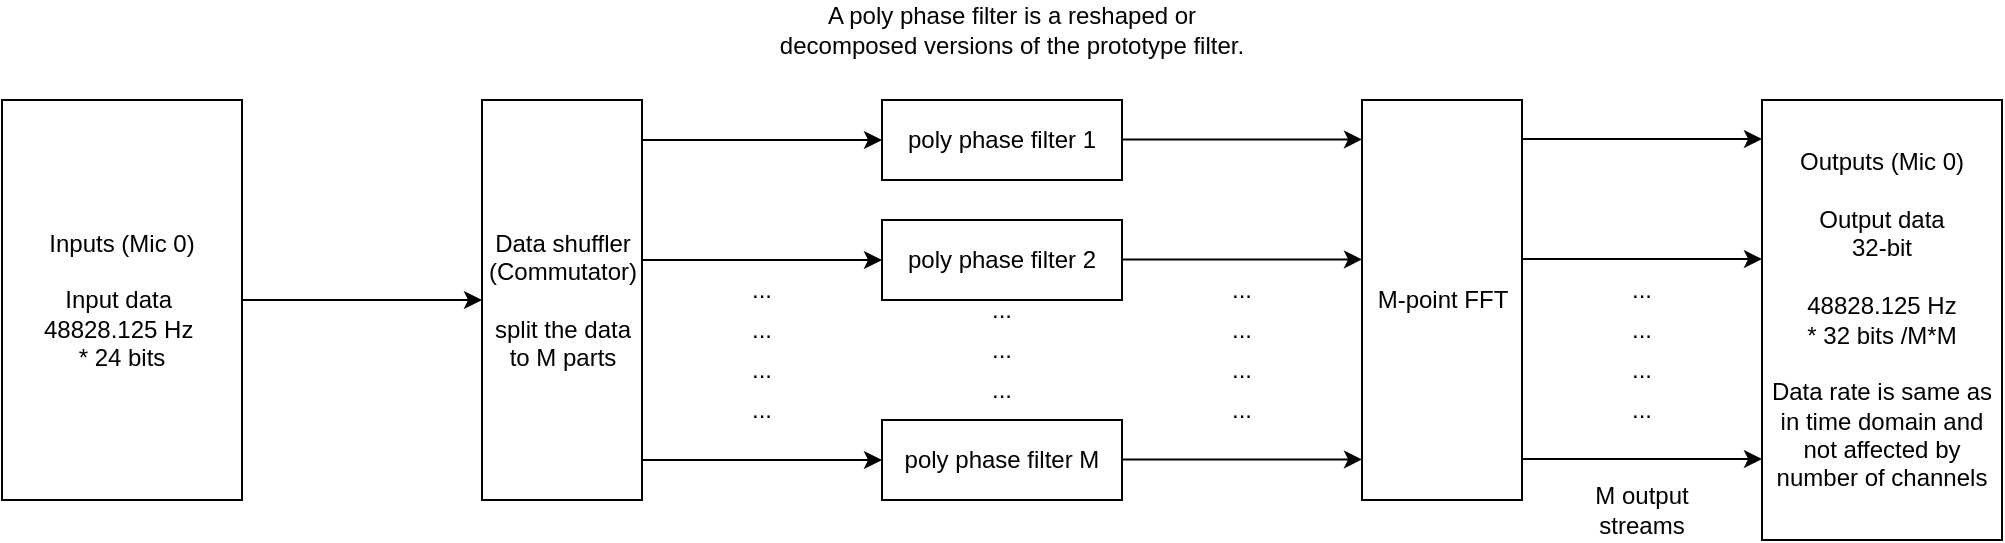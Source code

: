 <mxfile>
    <diagram id="3QlT6DwfzzuYh7fmRo1O" name="Page-1">
        <mxGraphModel dx="1321" dy="1105" grid="1" gridSize="10" guides="1" tooltips="1" connect="1" arrows="1" fold="1" page="1" pageScale="1" pageWidth="1169" pageHeight="827" math="0" shadow="0">
            <root>
                <mxCell id="0"/>
                <mxCell id="1" parent="0"/>
                <mxCell id="2" value="Inputs (Mic 0)&lt;br&gt;&lt;br&gt;&lt;span style=&quot;&quot;&gt;Input data&amp;nbsp;&lt;/span&gt;&lt;br style=&quot;&quot;&gt;&lt;span style=&quot;&quot;&gt;48828.125 Hz&amp;nbsp;&lt;br&gt;&lt;/span&gt;&lt;span style=&quot;&quot;&gt;* 24 bits&lt;/span&gt;" style="rounded=0;whiteSpace=wrap;html=1;" vertex="1" parent="1">
                    <mxGeometry x="80" y="100" width="120" height="200" as="geometry"/>
                </mxCell>
                <mxCell id="4" value="Data shuffler&lt;br&gt;(Commutator)&lt;br&gt;&lt;br&gt;split the data&lt;br&gt;to M parts" style="externalPins=0;recursiveResize=0;shadow=0;dashed=0;align=center;html=1;strokeWidth=1;shape=mxgraph.rtl.abstract.entity;container=1;collapsible=0;kind=sequential;drawPins=0;left=3;right=2;bottom=0;top=0;" vertex="1" parent="1">
                    <mxGeometry x="320" y="100" width="80" height="200" as="geometry"/>
                </mxCell>
                <mxCell id="6" value="" style="endArrow=classic;html=1;" edge="1" parent="1">
                    <mxGeometry width="50" height="50" relative="1" as="geometry">
                        <mxPoint x="200" y="200" as="sourcePoint"/>
                        <mxPoint x="320" y="200" as="targetPoint"/>
                    </mxGeometry>
                </mxCell>
                <mxCell id="8" value="" style="endArrow=classic;html=1;" edge="1" parent="1">
                    <mxGeometry width="50" height="50" relative="1" as="geometry">
                        <mxPoint x="400" y="120" as="sourcePoint"/>
                        <mxPoint x="520" y="120" as="targetPoint"/>
                    </mxGeometry>
                </mxCell>
                <mxCell id="9" value="" style="endArrow=classic;html=1;" edge="1" parent="1">
                    <mxGeometry width="50" height="50" relative="1" as="geometry">
                        <mxPoint x="400" y="180" as="sourcePoint"/>
                        <mxPoint x="520" y="180" as="targetPoint"/>
                    </mxGeometry>
                </mxCell>
                <mxCell id="10" value="" style="endArrow=classic;html=1;" edge="1" parent="1">
                    <mxGeometry width="50" height="50" relative="1" as="geometry">
                        <mxPoint x="400" y="280" as="sourcePoint"/>
                        <mxPoint x="520" y="280" as="targetPoint"/>
                    </mxGeometry>
                </mxCell>
                <mxCell id="12" value="..." style="text;html=1;strokeColor=none;fillColor=none;align=center;verticalAlign=middle;whiteSpace=wrap;rounded=0;" vertex="1" parent="1">
                    <mxGeometry x="430" y="200" width="60" height="30" as="geometry"/>
                </mxCell>
                <mxCell id="13" value="..." style="text;html=1;strokeColor=none;fillColor=none;align=center;verticalAlign=middle;whiteSpace=wrap;rounded=0;" vertex="1" parent="1">
                    <mxGeometry x="430" y="240" width="60" height="30" as="geometry"/>
                </mxCell>
                <mxCell id="14" value="..." style="text;html=1;strokeColor=none;fillColor=none;align=center;verticalAlign=middle;whiteSpace=wrap;rounded=0;" vertex="1" parent="1">
                    <mxGeometry x="430" y="180" width="60" height="30" as="geometry"/>
                </mxCell>
                <mxCell id="15" value="..." style="text;html=1;strokeColor=none;fillColor=none;align=center;verticalAlign=middle;whiteSpace=wrap;rounded=0;" vertex="1" parent="1">
                    <mxGeometry x="430" y="220" width="60" height="30" as="geometry"/>
                </mxCell>
                <mxCell id="17" value="poly phase filter 1" style="rounded=0;whiteSpace=wrap;html=1;" vertex="1" parent="1">
                    <mxGeometry x="520" y="100" width="120" height="40" as="geometry"/>
                </mxCell>
                <mxCell id="18" value="poly phase filter M" style="rounded=0;whiteSpace=wrap;html=1;" vertex="1" parent="1">
                    <mxGeometry x="520" y="260" width="120" height="40" as="geometry"/>
                </mxCell>
                <mxCell id="19" value="poly phase filter 2" style="rounded=0;whiteSpace=wrap;html=1;" vertex="1" parent="1">
                    <mxGeometry x="520" y="160" width="120" height="40" as="geometry"/>
                </mxCell>
                <mxCell id="20" value="..." style="text;html=1;strokeColor=none;fillColor=none;align=center;verticalAlign=middle;whiteSpace=wrap;rounded=0;" vertex="1" parent="1">
                    <mxGeometry x="550" y="210" width="60" height="30" as="geometry"/>
                </mxCell>
                <mxCell id="21" value="..." style="text;html=1;strokeColor=none;fillColor=none;align=center;verticalAlign=middle;whiteSpace=wrap;rounded=0;" vertex="1" parent="1">
                    <mxGeometry x="550" y="230" width="60" height="30" as="geometry"/>
                </mxCell>
                <mxCell id="22" value="..." style="text;html=1;strokeColor=none;fillColor=none;align=center;verticalAlign=middle;whiteSpace=wrap;rounded=0;" vertex="1" parent="1">
                    <mxGeometry x="550" y="190" width="60" height="30" as="geometry"/>
                </mxCell>
                <mxCell id="23" value="M-point FFT" style="externalPins=0;recursiveResize=0;shadow=0;dashed=0;align=center;html=1;strokeWidth=1;shape=mxgraph.rtl.abstract.entity;container=1;collapsible=0;kind=sequential;drawPins=0;left=3;right=2;bottom=0;top=0;" vertex="1" parent="1">
                    <mxGeometry x="760" y="100" width="80" height="200" as="geometry"/>
                </mxCell>
                <mxCell id="25" value="" style="endArrow=classic;html=1;" edge="1" parent="1">
                    <mxGeometry width="50" height="50" relative="1" as="geometry">
                        <mxPoint x="640" y="119.71" as="sourcePoint"/>
                        <mxPoint x="760" y="119.71" as="targetPoint"/>
                    </mxGeometry>
                </mxCell>
                <mxCell id="26" value="" style="endArrow=classic;html=1;" edge="1" parent="1">
                    <mxGeometry width="50" height="50" relative="1" as="geometry">
                        <mxPoint x="640" y="179.71" as="sourcePoint"/>
                        <mxPoint x="760" y="179.71" as="targetPoint"/>
                    </mxGeometry>
                </mxCell>
                <mxCell id="27" value="" style="endArrow=classic;html=1;" edge="1" parent="1">
                    <mxGeometry width="50" height="50" relative="1" as="geometry">
                        <mxPoint x="640" y="279.71" as="sourcePoint"/>
                        <mxPoint x="760" y="279.71" as="targetPoint"/>
                    </mxGeometry>
                </mxCell>
                <mxCell id="28" value="..." style="text;html=1;strokeColor=none;fillColor=none;align=center;verticalAlign=middle;whiteSpace=wrap;rounded=0;" vertex="1" parent="1">
                    <mxGeometry x="670" y="199.71" width="60" height="30" as="geometry"/>
                </mxCell>
                <mxCell id="29" value="..." style="text;html=1;strokeColor=none;fillColor=none;align=center;verticalAlign=middle;whiteSpace=wrap;rounded=0;" vertex="1" parent="1">
                    <mxGeometry x="670" y="239.71" width="60" height="30" as="geometry"/>
                </mxCell>
                <mxCell id="30" value="..." style="text;html=1;strokeColor=none;fillColor=none;align=center;verticalAlign=middle;whiteSpace=wrap;rounded=0;" vertex="1" parent="1">
                    <mxGeometry x="670" y="179.71" width="60" height="30" as="geometry"/>
                </mxCell>
                <mxCell id="31" value="..." style="text;html=1;strokeColor=none;fillColor=none;align=center;verticalAlign=middle;whiteSpace=wrap;rounded=0;" vertex="1" parent="1">
                    <mxGeometry x="670" y="219.71" width="60" height="30" as="geometry"/>
                </mxCell>
                <mxCell id="38" value="&lt;span class=&quot;citation-0 recitation&quot;&gt;&lt;/span&gt;A poly phase filter is a reshaped&lt;span style=&quot;&quot; class=&quot;citation-0 recitation&quot;&gt; or &lt;/span&gt;decomposed&lt;span style=&quot;&quot; class=&quot;citation-0 recitation citation-end-0&quot;&gt; versions of the prototype filter.&lt;/span&gt;" style="text;html=1;strokeColor=none;fillColor=none;align=center;verticalAlign=middle;whiteSpace=wrap;rounded=0;" vertex="1" parent="1">
                    <mxGeometry x="465" y="50" width="240" height="30" as="geometry"/>
                </mxCell>
                <mxCell id="39" value="" style="endArrow=classic;html=1;" edge="1" parent="1">
                    <mxGeometry width="50" height="50" relative="1" as="geometry">
                        <mxPoint x="840" y="119.55" as="sourcePoint"/>
                        <mxPoint x="960" y="119.55" as="targetPoint"/>
                    </mxGeometry>
                </mxCell>
                <mxCell id="40" value="" style="endArrow=classic;html=1;" edge="1" parent="1">
                    <mxGeometry width="50" height="50" relative="1" as="geometry">
                        <mxPoint x="840" y="179.55" as="sourcePoint"/>
                        <mxPoint x="960" y="179.55" as="targetPoint"/>
                    </mxGeometry>
                </mxCell>
                <mxCell id="41" value="" style="endArrow=classic;html=1;" edge="1" parent="1">
                    <mxGeometry width="50" height="50" relative="1" as="geometry">
                        <mxPoint x="840" y="279.55" as="sourcePoint"/>
                        <mxPoint x="960" y="279.55" as="targetPoint"/>
                    </mxGeometry>
                </mxCell>
                <mxCell id="42" value="..." style="text;html=1;strokeColor=none;fillColor=none;align=center;verticalAlign=middle;whiteSpace=wrap;rounded=0;" vertex="1" parent="1">
                    <mxGeometry x="870" y="199.55" width="60" height="30" as="geometry"/>
                </mxCell>
                <mxCell id="43" value="..." style="text;html=1;strokeColor=none;fillColor=none;align=center;verticalAlign=middle;whiteSpace=wrap;rounded=0;" vertex="1" parent="1">
                    <mxGeometry x="870" y="239.55" width="60" height="30" as="geometry"/>
                </mxCell>
                <mxCell id="44" value="..." style="text;html=1;strokeColor=none;fillColor=none;align=center;verticalAlign=middle;whiteSpace=wrap;rounded=0;" vertex="1" parent="1">
                    <mxGeometry x="870" y="179.55" width="60" height="30" as="geometry"/>
                </mxCell>
                <mxCell id="45" value="..." style="text;html=1;strokeColor=none;fillColor=none;align=center;verticalAlign=middle;whiteSpace=wrap;rounded=0;" vertex="1" parent="1">
                    <mxGeometry x="870" y="219.55" width="60" height="30" as="geometry"/>
                </mxCell>
                <mxCell id="46" value="M output streams" style="text;html=1;strokeColor=none;fillColor=none;align=center;verticalAlign=middle;whiteSpace=wrap;rounded=0;" vertex="1" parent="1">
                    <mxGeometry x="860" y="290" width="80" height="30" as="geometry"/>
                </mxCell>
                <mxCell id="48" value="Outputs (Mic 0)&lt;br&gt;&lt;br&gt;Output data&lt;br&gt;32-bit&lt;br&gt;&lt;br&gt;48828.125 Hz&lt;br&gt;* 32 bits /M*M&lt;br&gt;&lt;br&gt;Data rate is same as in time domain and not affected by number of channels" style="rounded=0;whiteSpace=wrap;html=1;" vertex="1" parent="1">
                    <mxGeometry x="960" y="100" width="120" height="220" as="geometry"/>
                </mxCell>
            </root>
        </mxGraphModel>
    </diagram>
</mxfile>